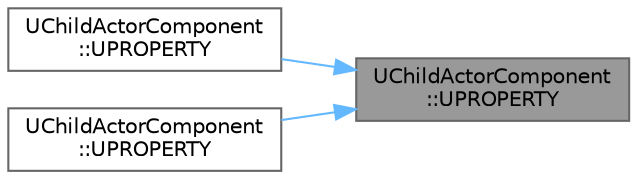 digraph "UChildActorComponent::UPROPERTY"
{
 // INTERACTIVE_SVG=YES
 // LATEX_PDF_SIZE
  bgcolor="transparent";
  edge [fontname=Helvetica,fontsize=10,labelfontname=Helvetica,labelfontsize=10];
  node [fontname=Helvetica,fontsize=10,shape=box,height=0.2,width=0.4];
  rankdir="RL";
  Node1 [id="Node000001",label="UChildActorComponent\l::UPROPERTY",height=0.2,width=0.4,color="gray40", fillcolor="grey60", style="filled", fontcolor="black",tooltip="The class of Actor to spawn."];
  Node1 -> Node2 [id="edge1_Node000001_Node000002",dir="back",color="steelblue1",style="solid",tooltip=" "];
  Node2 [id="Node000002",label="UChildActorComponent\l::UPROPERTY",height=0.2,width=0.4,color="grey40", fillcolor="white", style="filled",URL="$d0/da0/classUChildActorComponent.html#af46722d8b5f940ba96c85832cda9ee55",tooltip="The actor that we spawned and own."];
  Node1 -> Node3 [id="edge2_Node000001_Node000003",dir="back",color="steelblue1",style="solid",tooltip=" "];
  Node3 [id="Node000003",label="UChildActorComponent\l::UPROPERTY",height=0.2,width=0.4,color="grey40", fillcolor="white", style="filled",URL="$d0/da0/classUChildActorComponent.html#a8d124e5b7522292570e219352f299ab3",tooltip="Property to point to the template child actor for details panel purposes."];
}
